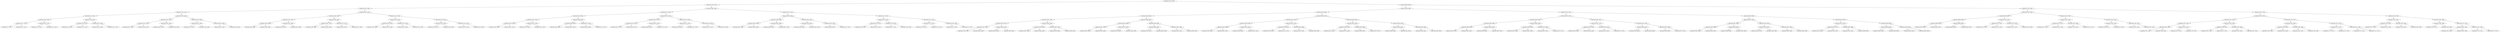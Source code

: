 digraph G{
278509082 [label="Node{data=[2758, 2758]}"]
278509082 -> 918287826
918287826 [label="Node{data=[1544, 1544]}"]
918287826 -> 48866528
48866528 [label="Node{data=[1464, 1464]}"]
48866528 -> 82712248
82712248 [label="Node{data=[1422, 1422]}"]
82712248 -> 1494894937
1494894937 [label="Node{data=[1414, 1414]}"]
1494894937 -> 820392653
820392653 [label="Node{data=[1338, 1338]}"]
820392653 -> 2137476757
2137476757 [label="Node{data=[1197, 1197]}"]
2137476757 -> 197712919
197712919 [label="Node{data=[770, 770]}"]
2137476757 -> 1248438
1248438 [label="Node{data=[1317, 1317]}"]
820392653 -> 31602211
31602211 [label="Node{data=[1412, 1412]}"]
31602211 -> 1144308588
1144308588 [label="Node{data=[1411, 1411]}"]
31602211 -> 156342169
156342169 [label="Node{data=[1413, 1413]}"]
1494894937 -> 289361081
289361081 [label="Node{data=[1418, 1418]}"]
289361081 -> 24912787
24912787 [label="Node{data=[1416, 1416]}"]
24912787 -> 1664204659
1664204659 [label="Node{data=[1415, 1415]}"]
24912787 -> 1725501907
1725501907 [label="Node{data=[1417, 1417]}"]
289361081 -> 233362229
233362229 [label="Node{data=[1420, 1420]}"]
233362229 -> 1843927456
1843927456 [label="Node{data=[1419, 1419]}"]
233362229 -> 55372105
55372105 [label="Node{data=[1421, 1421]}"]
82712248 -> 758458234
758458234 [label="Node{data=[1456, 1456]}"]
758458234 -> 1720662162
1720662162 [label="Node{data=[1452, 1452]}"]
1720662162 -> 1258752250
1258752250 [label="Node{data=[1425, 1425]}"]
1258752250 -> 803583602
803583602 [label="Node{data=[1423, 1423]}"]
1258752250 -> 737102339
737102339 [label="Node{data=[1450, 1450]}"]
1720662162 -> 884714564
884714564 [label="Node{data=[1454, 1454]}"]
884714564 -> 1191719665
1191719665 [label="Node{data=[1453, 1453]}"]
884714564 -> 1163680324
1163680324 [label="Node{data=[1455, 1455]}"]
758458234 -> 347254718
347254718 [label="Node{data=[1460, 1460]}"]
347254718 -> 2105731296
2105731296 [label="Node{data=[1458, 1458]}"]
2105731296 -> 2073805339
2073805339 [label="Node{data=[1457, 1457]}"]
2105731296 -> 1546791254
1546791254 [label="Node{data=[1459, 1459]}"]
347254718 -> 1576837681
1576837681 [label="Node{data=[1462, 1462]}"]
1576837681 -> 928224390
928224390 [label="Node{data=[1461, 1461]}"]
1576837681 -> 318575469
318575469 [label="Node{data=[1463, 1463]}"]
48866528 -> 1607000317
1607000317 [label="Node{data=[1503, 1503]}"]
1607000317 -> 1729969183
1729969183 [label="Node{data=[1495, 1495]}"]
1729969183 -> 1287746526
1287746526 [label="Node{data=[1491, 1491]}"]
1287746526 -> 920483664
920483664 [label="Node{data=[1466, 1466]}"]
920483664 -> 780838526
780838526 [label="Node{data=[1465, 1465]}"]
920483664 -> 544840308
544840308 [label="Node{data=[1490, 1490]}"]
1287746526 -> 1742815782
1742815782 [label="Node{data=[1493, 1493]}"]
1742815782 -> 987483773
987483773 [label="Node{data=[1492, 1492]}"]
1742815782 -> 1092171278
1092171278 [label="Node{data=[1494, 1494]}"]
1729969183 -> 761249379
761249379 [label="Node{data=[1499, 1499]}"]
761249379 -> 1078081948
1078081948 [label="Node{data=[1497, 1497]}"]
1078081948 -> 613330895
613330895 [label="Node{data=[1496, 1496]}"]
1078081948 -> 741299222
741299222 [label="Node{data=[1498, 1498]}"]
761249379 -> 2085833558
2085833558 [label="Node{data=[1501, 1501]}"]
2085833558 -> 755766169
755766169 [label="Node{data=[1500, 1500]}"]
2085833558 -> 2083332384
2083332384 [label="Node{data=[1502, 1502]}"]
1607000317 -> 712262999
712262999 [label="Node{data=[1536, 1536]}"]
712262999 -> 1285268148
1285268148 [label="Node{data=[1509, 1509]}"]
1285268148 -> 29810789
29810789 [label="Node{data=[1505, 1505]}"]
29810789 -> 351794524
351794524 [label="Node{data=[1504, 1504]}"]
29810789 -> 480330856
480330856 [label="Node{data=[1506, 1506]}"]
1285268148 -> 230611786
230611786 [label="Node{data=[1534, 1534]}"]
230611786 -> 1003345744
1003345744 [label="Node{data=[1533, 1533]}"]
230611786 -> 280725600
280725600 [label="Node{data=[1535, 1535]}"]
712262999 -> 112139291
112139291 [label="Node{data=[1540, 1540]}"]
112139291 -> 2100359951
2100359951 [label="Node{data=[1538, 1538]}"]
2100359951 -> 680709294
680709294 [label="Node{data=[1537, 1537]}"]
2100359951 -> 1680259412
1680259412 [label="Node{data=[1539, 1539]}"]
112139291 -> 437730831
437730831 [label="Node{data=[1542, 1542]}"]
437730831 -> 1623531209
1623531209 [label="Node{data=[1541, 1541]}"]
437730831 -> 1586256323
1586256323 [label="Node{data=[1543, 1543]}"]
918287826 -> 254916447
254916447 [label="Node{data=[2480, 2480]}"]
254916447 -> 745867248
745867248 [label="Node{data=[2072, 2072]}"]
745867248 -> 1678665697
1678665697 [label="Node{data=[2056, 2056]}"]
1678665697 -> 1492150498
1492150498 [label="Node{data=[1552, 1552]}"]
1492150498 -> 1517926380
1517926380 [label="Node{data=[1546, 1546]}"]
1517926380 -> 1589076436
1589076436 [label="Node{data=[1545, 1545]}"]
1517926380 -> 1234252940
1234252940 [label="Node{data=[1551, 1551]}"]
1492150498 -> 310243876
310243876 [label="Node{data=[1554, 1554]}"]
310243876 -> 95215952
95215952 [label="Node{data=[1553, 1553]}"]
310243876 -> 1626380784
1626380784 [label="Node{data=[1555, 1555]}"]
1678665697 -> 537257014
537257014 [label="Node{data=[2068, 2068]}"]
537257014 -> 1561648832
1561648832 [label="Node{data=[2066, 2066]}"]
1561648832 -> 1070596691
1070596691 [label="Node{data=[2065, 2065]}"]
1561648832 -> 1535849280
1535849280 [label="Node{data=[2067, 2067]}"]
537257014 -> 1419794515
1419794515 [label="Node{data=[2070, 2070]}"]
1419794515 -> 792297177
792297177 [label="Node{data=[2069, 2069]}"]
1419794515 -> 281293815
281293815 [label="Node{data=[2071, 2071]}"]
745867248 -> 307692444
307692444 [label="Node{data=[2158, 2158]}"]
307692444 -> 1155769157
1155769157 [label="Node{data=[2076, 2076]}"]
1155769157 -> 541639350
541639350 [label="Node{data=[2074, 2074]}"]
541639350 -> 295831235
295831235 [label="Node{data=[2073, 2073]}"]
541639350 -> 994290824
994290824 [label="Node{data=[2075, 2075]}"]
1155769157 -> 1650706734
1650706734 [label="Node{data=[2104, 2104]}"]
1650706734 -> 81324710
81324710 [label="Node{data=[2085, 2085]}"]
1650706734 -> 88961248
88961248 [label="Node{data=[2137, 2137]}"]
307692444 -> 600615725
600615725 [label="Node{data=[2476, 2476]}"]
600615725 -> 1603943619
1603943619 [label="Node{data=[2474, 2474]}"]
1603943619 -> 475291724
475291724 [label="Node{data=[2456, 2456]}"]
1603943619 -> 1919998294
1919998294 [label="Node{data=[2475, 2475]}"]
600615725 -> 883134966
883134966 [label="Node{data=[2478, 2478]}"]
883134966 -> 978444165
978444165 [label="Node{data=[2477, 2477]}"]
883134966 -> 95981187
95981187 [label="Node{data=[2479, 2479]}"]
254916447 -> 1903578379
1903578379 [label="Node{data=[2742, 2742]}"]
1903578379 -> 1509056242
1509056242 [label="Node{data=[2488, 2488]}"]
1509056242 -> 1844121534
1844121534 [label="Node{data=[2484, 2484]}"]
1844121534 -> 744900630
744900630 [label="Node{data=[2482, 2482]}"]
744900630 -> 1866159748
1866159748 [label="Node{data=[2481, 2481]}"]
744900630 -> 620068959
620068959 [label="Node{data=[2483, 2483]}"]
1844121534 -> 299298176
299298176 [label="Node{data=[2486, 2486]}"]
299298176 -> 258875732
258875732 [label="Node{data=[2485, 2485]}"]
299298176 -> 987027787
987027787 [label="Node{data=[2487, 2487]}"]
1509056242 -> 850088246
850088246 [label="Node{data=[2492, 2492]}"]
850088246 -> 339152910
339152910 [label="Node{data=[2490, 2490]}"]
339152910 -> 1781393245
1781393245 [label="Node{data=[2489, 2489]}"]
339152910 -> 1991206354
1991206354 [label="Node{data=[2491, 2491]}"]
850088246 -> 509978832
509978832 [label="Node{data=[2740, 2740]}"]
509978832 -> 855534706
855534706 [label="Node{data=[2493, 2493]}"]
509978832 -> 929849983
929849983 [label="Node{data=[2741, 2741]}"]
1903578379 -> 987762869
987762869 [label="Node{data=[2750, 2750]}"]
987762869 -> 158342161
158342161 [label="Node{data=[2746, 2746]}"]
158342161 -> 1219259569
1219259569 [label="Node{data=[2744, 2744]}"]
1219259569 -> 478646337
478646337 [label="Node{data=[2743, 2743]}"]
1219259569 -> 651714268
651714268 [label="Node{data=[2745, 2745]}"]
158342161 -> 792809090
792809090 [label="Node{data=[2748, 2748]}"]
792809090 -> 69432895
69432895 [label="Node{data=[2747, 2747]}"]
792809090 -> 612821858
612821858 [label="Node{data=[2749, 2749]}"]
987762869 -> 1087139728
1087139728 [label="Node{data=[2754, 2754]}"]
1087139728 -> 1700535381
1700535381 [label="Node{data=[2752, 2752]}"]
1700535381 -> 2060520527
2060520527 [label="Node{data=[2751, 2751]}"]
1700535381 -> 1772037516
1772037516 [label="Node{data=[2753, 2753]}"]
1087139728 -> 1250715584
1250715584 [label="Node{data=[2756, 2756]}"]
1250715584 -> 1337418864
1337418864 [label="Node{data=[2755, 2755]}"]
1250715584 -> 1039579837
1039579837 [label="Node{data=[2757, 2757]}"]
278509082 -> 760564682
760564682 [label="Node{data=[6854, 6854]}"]
760564682 -> 80649159
80649159 [label="Node{data=[3846, 3846]}"]
80649159 -> 1882123210
1882123210 [label="Node{data=[3494, 3494]}"]
1882123210 -> 2022020128
2022020128 [label="Node{data=[2949, 2949]}"]
2022020128 -> 2131336161
2131336161 [label="Node{data=[2941, 2941]}"]
2131336161 -> 258549604
258549604 [label="Node{data=[2851, 2851]}"]
258549604 -> 136244728
136244728 [label="Node{data=[2760, 2760]}"]
136244728 -> 1559125071
1559125071 [label="Node{data=[2759, 2759]}"]
136244728 -> 1862992544
1862992544 [label="Node{data=[2820, 2820]}"]
258549604 -> 689916450
689916450 [label="Node{data=[2910, 2910]}"]
689916450 -> 1452344276
1452344276 [label="Node{data=[2882, 2882]}"]
689916450 -> 2016616813
2016616813 [label="Node{data=[2940, 2940]}"]
2131336161 -> 1335501513
1335501513 [label="Node{data=[2945, 2945]}"]
1335501513 -> 478625602
478625602 [label="Node{data=[2943, 2943]}"]
478625602 -> 1121325221
1121325221 [label="Node{data=[2942, 2942]}"]
478625602 -> 596605403
596605403 [label="Node{data=[2944, 2944]}"]
1335501513 -> 1033734921
1033734921 [label="Node{data=[2947, 2947]}"]
1033734921 -> 415620823
415620823 [label="Node{data=[2946, 2946]}"]
1033734921 -> 1793373778
1793373778 [label="Node{data=[2948, 2948]}"]
2022020128 -> 847076212
847076212 [label="Node{data=[3486, 3486]}"]
847076212 -> 1667845105
1667845105 [label="Node{data=[2990, 2990]}"]
1667845105 -> 1433145901
1433145901 [label="Node{data=[2951, 2951]}"]
1433145901 -> 443902196
443902196 [label="Node{data=[2950, 2950]}"]
1433145901 -> 1116419637
1116419637 [label="Node{data=[2963, 2963]}"]
1667845105 -> 1804913494
1804913494 [label="Node{data=[3425, 3425]}"]
1804913494 -> 1583104371
1583104371 [label="Node{data=[3408, 3408]}"]
1804913494 -> 1876930692
1876930692 [label="Node{data=[3439, 3439]}"]
847076212 -> 1962805716
1962805716 [label="Node{data=[3490, 3490]}"]
1962805716 -> 972923494
972923494 [label="Node{data=[3488, 3488]}"]
972923494 -> 85339123
85339123 [label="Node{data=[3487, 3487]}"]
972923494 -> 392163397
392163397 [label="Node{data=[3489, 3489]}"]
1962805716 -> 334232531
334232531 [label="Node{data=[3492, 3492]}"]
334232531 -> 1204917594
1204917594 [label="Node{data=[3491, 3491]}"]
334232531 -> 1940678624
1940678624 [label="Node{data=[3493, 3493]}"]
1882123210 -> 454650888
454650888 [label="Node{data=[3678, 3678]}"]
454650888 -> 1474312667
1474312667 [label="Node{data=[3502, 3502]}"]
1474312667 -> 475012408
475012408 [label="Node{data=[3498, 3498]}"]
475012408 -> 215214645
215214645 [label="Node{data=[3496, 3496]}"]
215214645 -> 1551548043
1551548043 [label="Node{data=[3495, 3495]}"]
215214645 -> 176319038
176319038 [label="Node{data=[3497, 3497]}"]
475012408 -> 380047243
380047243 [label="Node{data=[3500, 3500]}"]
380047243 -> 95870248
95870248 [label="Node{data=[3499, 3499]}"]
380047243 -> 204584435
204584435 [label="Node{data=[3501, 3501]}"]
1474312667 -> 368836049
368836049 [label="Node{data=[3523, 3523]}"]
368836049 -> 999191474
999191474 [label="Node{data=[3504, 3504]}"]
999191474 -> 140682870
140682870 [label="Node{data=[3503, 3503]}"]
999191474 -> 159192228
159192228 [label="Node{data=[3517, 3517]}"]
368836049 -> 1134716207
1134716207 [label="Node{data=[3600, 3600]}"]
1134716207 -> 192519434
192519434 [label="Node{data=[3535, 3535]}"]
1134716207 -> 372624133
372624133 [label="Node{data=[3649, 3649]}"]
454650888 -> 2005677395
2005677395 [label="Node{data=[3838, 3838]}"]
2005677395 -> 660061584
660061584 [label="Node{data=[3834, 3834]}"]
660061584 -> 1619129789
1619129789 [label="Node{data=[3832, 3832]}"]
1619129789 -> 1490315083
1490315083 [label="Node{data=[3831, 3831]}"]
1619129789 -> 1315239855
1315239855 [label="Node{data=[3833, 3833]}"]
660061584 -> 1422227662
1422227662 [label="Node{data=[3836, 3836]}"]
1422227662 -> 990266358
990266358 [label="Node{data=[3835, 3835]}"]
1422227662 -> 1083409890
1083409890 [label="Node{data=[3837, 3837]}"]
2005677395 -> 690211792
690211792 [label="Node{data=[3842, 3842]}"]
690211792 -> 1449121074
1449121074 [label="Node{data=[3840, 3840]}"]
1449121074 -> 1607411196
1607411196 [label="Node{data=[3839, 3839]}"]
1449121074 -> 53413746
53413746 [label="Node{data=[3841, 3841]}"]
690211792 -> 887435660
887435660 [label="Node{data=[3844, 3844]}"]
887435660 -> 473666663
473666663 [label="Node{data=[3843, 3843]}"]
887435660 -> 989700825
989700825 [label="Node{data=[3845, 3845]}"]
80649159 -> 1100101219
1100101219 [label="Node{data=[5128, 5128]}"]
1100101219 -> 1550194316
1550194316 [label="Node{data=[4193, 4193]}"]
1550194316 -> 482224587
482224587 [label="Node{data=[3902, 3902]}"]
482224587 -> 1258466287
1258466287 [label="Node{data=[3898, 3898]}"]
1258466287 -> 460565954
460565954 [label="Node{data=[3896, 3896]}"]
460565954 -> 2009926230
2009926230 [label="Node{data=[3876, 3876]}"]
460565954 -> 449873173
449873173 [label="Node{data=[3897, 3897]}"]
1258466287 -> 1154685043
1154685043 [label="Node{data=[3900, 3900]}"]
1154685043 -> 1112055958
1112055958 [label="Node{data=[3899, 3899]}"]
1154685043 -> 1573424435
1573424435 [label="Node{data=[3901, 3901]}"]
482224587 -> 1127109554
1127109554 [label="Node{data=[3906, 3906]}"]
1127109554 -> 526568228
526568228 [label="Node{data=[3904, 3904]}"]
526568228 -> 405378126
405378126 [label="Node{data=[3903, 3903]}"]
526568228 -> 26289005
26289005 [label="Node{data=[3905, 3905]}"]
1127109554 -> 806572846
806572846 [label="Node{data=[4138, 4138]}"]
806572846 -> 958498275
958498275 [label="Node{data=[3907, 3907]}"]
806572846 -> 1845423469
1845423469 [label="Node{data=[4157, 4157]}"]
1550194316 -> 1711022580
1711022580 [label="Node{data=[4897, 4897]}"]
1711022580 -> 1339855942
1339855942 [label="Node{data=[4197, 4197]}"]
1339855942 -> 2061962947
2061962947 [label="Node{data=[4195, 4195]}"]
2061962947 -> 1625821559
1625821559 [label="Node{data=[4194, 4194]}"]
2061962947 -> 1679785759
1679785759 [label="Node{data=[4196, 4196]}"]
1339855942 -> 1338685822
1338685822 [label="Node{data=[4233, 4233]}"]
1338685822 -> 219756370
219756370 [label="Node{data=[4230, 4230]}"]
1338685822 -> 769326127
769326127 [label="Node{data=[4272, 4272]}"]
1711022580 -> 841124108
841124108 [label="Node{data=[5022, 5022]}"]
841124108 -> 674879359
674879359 [label="Node{data=[4955, 4955]}"]
674879359 -> 1818150541
1818150541 [label="Node{data=[4950, 4950]}"]
674879359 -> 371160237
371160237 [label="Node{data=[4999, 4999]}"]
841124108 -> 819197323
819197323 [label="Node{data=[5095, 5095]}"]
819197323 -> 1446465217
1446465217 [label="Node{data=[5086, 5086]}"]
819197323 -> 1288146980
1288146980 [label="Node{data=[5123, 5123]}"]
1100101219 -> 563101453
563101453 [label="Node{data=[5909, 5909]}"]
563101453 -> 247527705
247527705 [label="Node{data=[5901, 5901]}"]
247527705 -> 1659760454
1659760454 [label="Node{data=[5867, 5867]}"]
1659760454 -> 316343695
316343695 [label="Node{data=[5468, 5468]}"]
316343695 -> 848504974
848504974 [label="Node{data=[5169, 5169]}"]
316343695 -> 991037428
991037428 [label="Node{data=[5803, 5803]}"]
1659760454 -> 906512399
906512399 [label="Node{data=[5899, 5899]}"]
906512399 -> 2092291132
2092291132 [label="Node{data=[5898, 5898]}"]
906512399 -> 1464419452
1464419452 [label="Node{data=[5900, 5900]}"]
247527705 -> 2093995206
2093995206 [label="Node{data=[5905, 5905]}"]
2093995206 -> 141796192
141796192 [label="Node{data=[5903, 5903]}"]
141796192 -> 1513460326
1513460326 [label="Node{data=[5902, 5902]}"]
141796192 -> 1203914744
1203914744 [label="Node{data=[5904, 5904]}"]
2093995206 -> 1168753186
1168753186 [label="Node{data=[5907, 5907]}"]
1168753186 -> 1356071252
1356071252 [label="Node{data=[5906, 5906]}"]
1168753186 -> 637800330
637800330 [label="Node{data=[5908, 5908]}"]
563101453 -> 1940681013
1940681013 [label="Node{data=[6788, 6788]}"]
1940681013 -> 2015303088
2015303088 [label="Node{data=[5913, 5913]}"]
2015303088 -> 137454918
137454918 [label="Node{data=[5911, 5911]}"]
137454918 -> 240079765
240079765 [label="Node{data=[5910, 5910]}"]
137454918 -> 511360688
511360688 [label="Node{data=[5912, 5912]}"]
2015303088 -> 508070490
508070490 [label="Node{data=[5960, 5960]}"]
508070490 -> 491833216
491833216 [label="Node{data=[5914, 5914]}"]
508070490 -> 1769466948
1769466948 [label="Node{data=[6569, 6569]}"]
1940681013 -> 582172900
582172900 [label="Node{data=[6850, 6850]}"]
582172900 -> 2029196466
2029196466 [label="Node{data=[6848, 6848]}"]
2029196466 -> 1661247723
1661247723 [label="Node{data=[6842, 6842]}"]
2029196466 -> 893875459
893875459 [label="Node{data=[6849, 6849]}"]
582172900 -> 231450415
231450415 [label="Node{data=[6852, 6852]}"]
231450415 -> 1845327008
1845327008 [label="Node{data=[6851, 6851]}"]
231450415 -> 733512204
733512204 [label="Node{data=[6853, 6853]}"]
760564682 -> 626590997
626590997 [label="Node{data=[7346, 7346]}"]
626590997 -> 1979395150
1979395150 [label="Node{data=[7330, 7330]}"]
1979395150 -> 1931808293
1931808293 [label="Node{data=[6862, 6862]}"]
1931808293 -> 476207791
476207791 [label="Node{data=[6858, 6858]}"]
476207791 -> 1912505755
1912505755 [label="Node{data=[6856, 6856]}"]
1912505755 -> 1573609142
1573609142 [label="Node{data=[6855, 6855]}"]
1912505755 -> 105129740
105129740 [label="Node{data=[6857, 6857]}"]
476207791 -> 150839881
150839881 [label="Node{data=[6860, 6860]}"]
150839881 -> 220871824
220871824 [label="Node{data=[6859, 6859]}"]
150839881 -> 169082221
169082221 [label="Node{data=[6861, 6861]}"]
1931808293 -> 768137060
768137060 [label="Node{data=[7326, 7326]}"]
768137060 -> 1212340094
1212340094 [label="Node{data=[7324, 7324]}"]
1212340094 -> 340831322
340831322 [label="Node{data=[7293, 7293]}"]
1212340094 -> 29217576
29217576 [label="Node{data=[7325, 7325]}"]
768137060 -> 1789216652
1789216652 [label="Node{data=[7328, 7328]}"]
1789216652 -> 872580225
872580225 [label="Node{data=[7327, 7327]}"]
1789216652 -> 622976039
622976039 [label="Node{data=[7329, 7329]}"]
1979395150 -> 1248493368
1248493368 [label="Node{data=[7338, 7338]}"]
1248493368 -> 171170014
171170014 [label="Node{data=[7334, 7334]}"]
171170014 -> 716534677
716534677 [label="Node{data=[7332, 7332]}"]
716534677 -> 31343104
31343104 [label="Node{data=[7331, 7331]}"]
716534677 -> 416575164
416575164 [label="Node{data=[7333, 7333]}"]
171170014 -> 213229648
213229648 [label="Node{data=[7336, 7336]}"]
213229648 -> 228414344
228414344 [label="Node{data=[7335, 7335]}"]
213229648 -> 2124471929
2124471929 [label="Node{data=[7337, 7337]}"]
1248493368 -> 1161490079
1161490079 [label="Node{data=[7342, 7342]}"]
1161490079 -> 1680630088
1680630088 [label="Node{data=[7340, 7340]}"]
1680630088 -> 63602518
63602518 [label="Node{data=[7339, 7339]}"]
1680630088 -> 2069965376
2069965376 [label="Node{data=[7341, 7341]}"]
1161490079 -> 1765637541
1765637541 [label="Node{data=[7344, 7344]}"]
1765637541 -> 1847359467
1847359467 [label="Node{data=[7343, 7343]}"]
1765637541 -> 1056736689
1056736689 [label="Node{data=[7345, 7345]}"]
626590997 -> 1287490308
1287490308 [label="Node{data=[7378, 7378]}"]
1287490308 -> 1324291939
1324291939 [label="Node{data=[7362, 7362]}"]
1324291939 -> 1136759418
1136759418 [label="Node{data=[7354, 7354]}"]
1136759418 -> 424302270
424302270 [label="Node{data=[7350, 7350]}"]
424302270 -> 965675832
965675832 [label="Node{data=[7348, 7348]}"]
965675832 -> 267208549
267208549 [label="Node{data=[7347, 7347]}"]
965675832 -> 1081099936
1081099936 [label="Node{data=[7349, 7349]}"]
424302270 -> 189011894
189011894 [label="Node{data=[7352, 7352]}"]
189011894 -> 1246960429
1246960429 [label="Node{data=[7351, 7351]}"]
189011894 -> 794864493
794864493 [label="Node{data=[7353, 7353]}"]
1136759418 -> 1843903847
1843903847 [label="Node{data=[7358, 7358]}"]
1843903847 -> 1186328266
1186328266 [label="Node{data=[7356, 7356]}"]
1186328266 -> 351080258
351080258 [label="Node{data=[7355, 7355]}"]
1186328266 -> 1048376689
1048376689 [label="Node{data=[7357, 7357]}"]
1843903847 -> 1847618396
1847618396 [label="Node{data=[7360, 7360]}"]
1847618396 -> 126487532
126487532 [label="Node{data=[7359, 7359]}"]
1847618396 -> 2069992256
2069992256 [label="Node{data=[7361, 7361]}"]
1324291939 -> 586098208
586098208 [label="Node{data=[7370, 7370]}"]
586098208 -> 1333314474
1333314474 [label="Node{data=[7366, 7366]}"]
1333314474 -> 410678466
410678466 [label="Node{data=[7364, 7364]}"]
410678466 -> 1870008094
1870008094 [label="Node{data=[7363, 7363]}"]
410678466 -> 880016118
880016118 [label="Node{data=[7365, 7365]}"]
1333314474 -> 1033837121
1033837121 [label="Node{data=[7368, 7368]}"]
1033837121 -> 1980278100
1980278100 [label="Node{data=[7367, 7367]}"]
1033837121 -> 702110324
702110324 [label="Node{data=[7369, 7369]}"]
586098208 -> 39231987
39231987 [label="Node{data=[7374, 7374]}"]
39231987 -> 1205792490
1205792490 [label="Node{data=[7372, 7372]}"]
1205792490 -> 1959772480
1959772480 [label="Node{data=[7371, 7371]}"]
1205792490 -> 396771159
396771159 [label="Node{data=[7373, 7373]}"]
39231987 -> 550002025
550002025 [label="Node{data=[7376, 7376]}"]
550002025 -> 282152484
282152484 [label="Node{data=[7375, 7375]}"]
550002025 -> 438196415
438196415 [label="Node{data=[7377, 7377]}"]
1287490308 -> 1013223468
1013223468 [label="Node{data=[7386, 7386]}"]
1013223468 -> 1579528668
1579528668 [label="Node{data=[7382, 7382]}"]
1579528668 -> 1151296594
1151296594 [label="Node{data=[7380, 7380]}"]
1151296594 -> 741083102
741083102 [label="Node{data=[7379, 7379]}"]
1151296594 -> 877725575
877725575 [label="Node{data=[7381, 7381]}"]
1579528668 -> 1191836544
1191836544 [label="Node{data=[7384, 7384]}"]
1191836544 -> 2022419143
2022419143 [label="Node{data=[7383, 7383]}"]
1191836544 -> 878006527
878006527 [label="Node{data=[7385, 7385]}"]
1013223468 -> 142869709
142869709 [label="Node{data=[7390, 7390]}"]
142869709 -> 14236582
14236582 [label="Node{data=[7388, 7388]}"]
14236582 -> 631338216
631338216 [label="Node{data=[7387, 7387]}"]
14236582 -> 1005394443
1005394443 [label="Node{data=[7389, 7389]}"]
142869709 -> 333960151
333960151 [label="Node{data=[7513, 7513]}"]
333960151 -> 1512754694
1512754694 [label="Node{data=[7392, 7392]}"]
1512754694 -> 1954740127
1954740127 [label="Node{data=[7391, 7391]}"]
1512754694 -> 669816390
669816390 [label="Node{data=[7393, 7393]}"]
333960151 -> 171479047
171479047 [label="Node{data=[7745, 7745]}"]
171479047 -> 107886008
107886008 [label="Node{data=[7718, 7718]}"]
171479047 -> 1706231013
1706231013 [label="Node{data=[7977, 7977]}"]
}